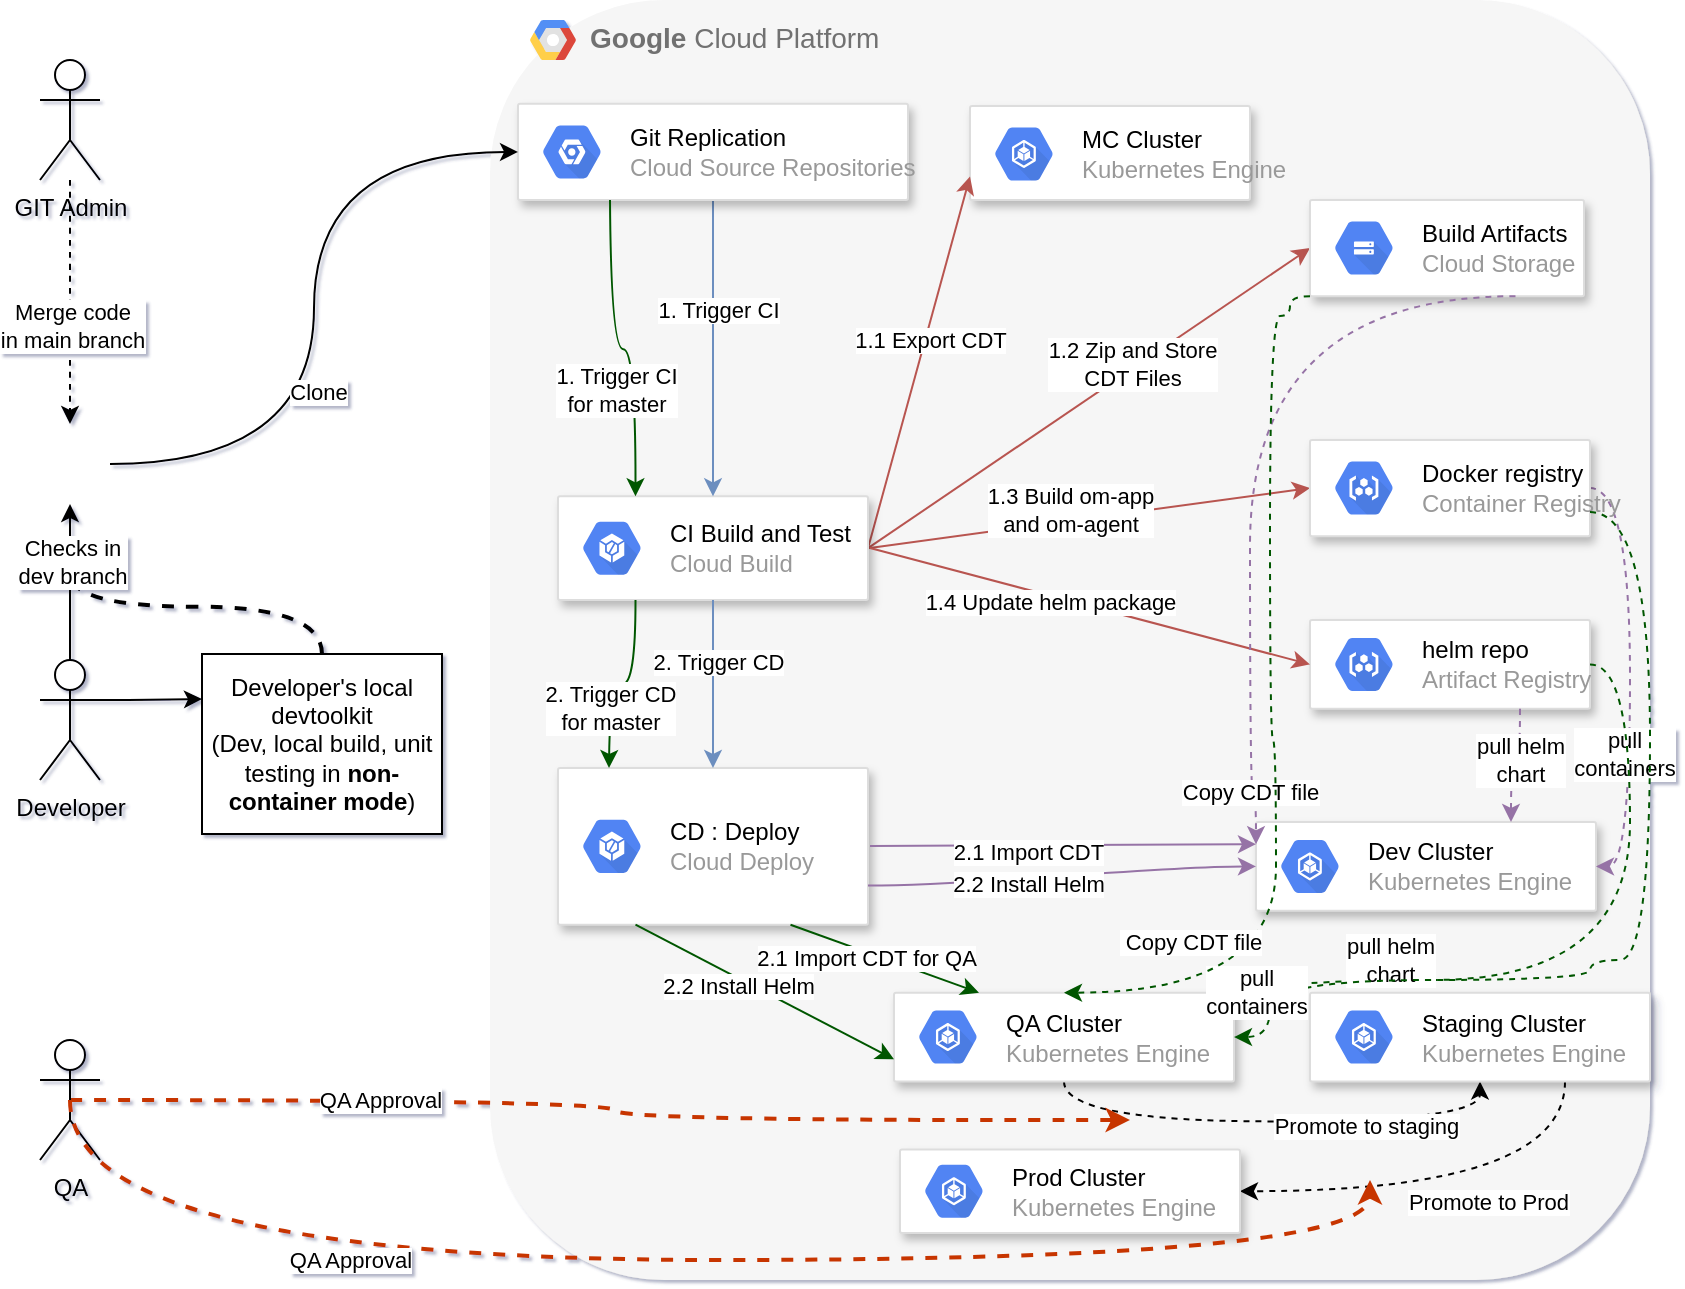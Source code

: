 <mxfile version="23.1.5" type="google">
  <diagram id="QQKn_WMn4RioDi157lZl" name="Page-1">
    <mxGraphModel grid="1" page="1" gridSize="10" guides="1" tooltips="1" connect="1" arrows="1" fold="1" pageScale="1" pageWidth="850" pageHeight="1100" background="none" math="0" shadow="1">
      <root>
        <mxCell id="0" />
        <mxCell id="1" parent="0" />
        <mxCell id="oF0oQtS2ITGSrk9AVXEi-1" value="&lt;b&gt;Google &lt;/b&gt;Cloud Platform" style="fillColor=#F6F6F6;strokeColor=none;shadow=0;gradientColor=none;fontSize=14;align=left;spacing=10;fontColor=#717171;9E9E9E;verticalAlign=top;spacingTop=-4;fontStyle=0;spacingLeft=40;html=1;rounded=1;" vertex="1" parent="1">
          <mxGeometry x="250" y="-100" width="580" height="640" as="geometry" />
        </mxCell>
        <mxCell id="oF0oQtS2ITGSrk9AVXEi-2" value="" style="shape=mxgraph.gcp2.google_cloud_platform;fillColor=#F6F6F6;strokeColor=none;shadow=0;gradientColor=none;" vertex="1" parent="oF0oQtS2ITGSrk9AVXEi-1">
          <mxGeometry width="23" height="20" relative="1" as="geometry">
            <mxPoint x="20" y="10" as="offset" />
          </mxGeometry>
        </mxCell>
        <mxCell id="If-0mIgevZXsEpjP1QxE-1" value="" style="strokeColor=#dddddd;shadow=1;strokeWidth=1;rounded=1;absoluteArcSize=1;arcSize=2;" vertex="1" parent="oF0oQtS2ITGSrk9AVXEi-1">
          <mxGeometry x="383" y="410.997" width="170" height="44.408" as="geometry" />
        </mxCell>
        <mxCell id="If-0mIgevZXsEpjP1QxE-2" value="&lt;font color=&quot;#000000&quot;&gt;Dev Cluster&lt;/font&gt;&lt;br&gt;Kubernetes Engine" style="dashed=0;connectable=0;html=1;fillColor=#5184F3;strokeColor=none;shape=mxgraph.gcp2.hexIcon;prIcon=container_engine;part=1;labelPosition=right;verticalLabelPosition=middle;align=left;verticalAlign=middle;spacingLeft=5;fontColor=#999999;fontSize=12;" vertex="1" parent="If-0mIgevZXsEpjP1QxE-1">
          <mxGeometry y="0.5" width="44" height="39" relative="1" as="geometry">
            <mxPoint x="5" y="-19.5" as="offset" />
          </mxGeometry>
        </mxCell>
        <mxCell id="_12shIrsoWHYiA1d7bjM-2" style="edgeStyle=orthogonalEdgeStyle;rounded=1;orthogonalLoop=1;jettySize=auto;html=1;exitX=0.5;exitY=1;exitDx=0;exitDy=0;entryX=0.5;entryY=1;entryDx=0;entryDy=0;dashed=1;curved=1;" edge="1" parent="oF0oQtS2ITGSrk9AVXEi-1" source="If-0mIgevZXsEpjP1QxE-3" target="If-0mIgevZXsEpjP1QxE-5">
          <mxGeometry relative="1" as="geometry" />
        </mxCell>
        <mxCell id="_12shIrsoWHYiA1d7bjM-5" value="Promote to staging" style="edgeLabel;html=1;align=center;verticalAlign=middle;resizable=0;points=[];" vertex="1" connectable="0" parent="_12shIrsoWHYiA1d7bjM-2">
          <mxGeometry x="0.374" y="-2" relative="1" as="geometry">
            <mxPoint as="offset" />
          </mxGeometry>
        </mxCell>
        <mxCell id="If-0mIgevZXsEpjP1QxE-3" value="" style="strokeColor=#dddddd;shadow=1;strokeWidth=1;rounded=1;absoluteArcSize=1;arcSize=2;" vertex="1" parent="oF0oQtS2ITGSrk9AVXEi-1">
          <mxGeometry x="202" y="496.327" width="170" height="44.408" as="geometry" />
        </mxCell>
        <mxCell id="If-0mIgevZXsEpjP1QxE-4" value="&lt;font color=&quot;#000000&quot;&gt;QA Cluster&lt;/font&gt;&lt;br&gt;Kubernetes Engine" style="dashed=0;connectable=0;html=1;fillColor=#5184F3;strokeColor=none;shape=mxgraph.gcp2.hexIcon;prIcon=container_engine;part=1;labelPosition=right;verticalLabelPosition=middle;align=left;verticalAlign=middle;spacingLeft=5;fontColor=#999999;fontSize=12;" vertex="1" parent="If-0mIgevZXsEpjP1QxE-3">
          <mxGeometry y="0.5" width="44" height="39" relative="1" as="geometry">
            <mxPoint x="5" y="-19.5" as="offset" />
          </mxGeometry>
        </mxCell>
        <mxCell id="_12shIrsoWHYiA1d7bjM-6" style="edgeStyle=orthogonalEdgeStyle;rounded=1;orthogonalLoop=1;jettySize=auto;html=1;exitX=0.75;exitY=1;exitDx=0;exitDy=0;entryX=1;entryY=0.5;entryDx=0;entryDy=0;dashed=1;curved=1;" edge="1" parent="oF0oQtS2ITGSrk9AVXEi-1" source="If-0mIgevZXsEpjP1QxE-5" target="If-0mIgevZXsEpjP1QxE-7">
          <mxGeometry relative="1" as="geometry" />
        </mxCell>
        <mxCell id="_12shIrsoWHYiA1d7bjM-7" value="Promote to Prod" style="edgeLabel;html=1;align=center;verticalAlign=middle;resizable=0;points=[];" vertex="1" connectable="0" parent="_12shIrsoWHYiA1d7bjM-6">
          <mxGeometry x="-0.135" y="5" relative="1" as="geometry">
            <mxPoint as="offset" />
          </mxGeometry>
        </mxCell>
        <mxCell id="If-0mIgevZXsEpjP1QxE-5" value="" style="strokeColor=#dddddd;shadow=1;strokeWidth=1;rounded=1;absoluteArcSize=1;arcSize=2;" vertex="1" parent="oF0oQtS2ITGSrk9AVXEi-1">
          <mxGeometry x="410" y="496.327" width="170" height="44.408" as="geometry" />
        </mxCell>
        <mxCell id="If-0mIgevZXsEpjP1QxE-6" value="&lt;font color=&quot;#000000&quot;&gt;Staging Cluster&lt;/font&gt;&lt;br&gt;Kubernetes Engine" style="dashed=0;connectable=0;html=1;fillColor=#5184F3;strokeColor=none;shape=mxgraph.gcp2.hexIcon;prIcon=container_engine;part=1;labelPosition=right;verticalLabelPosition=middle;align=left;verticalAlign=middle;spacingLeft=5;fontColor=#999999;fontSize=12;" vertex="1" parent="If-0mIgevZXsEpjP1QxE-5">
          <mxGeometry y="0.5" width="44" height="39" relative="1" as="geometry">
            <mxPoint x="5" y="-19.5" as="offset" />
          </mxGeometry>
        </mxCell>
        <mxCell id="If-0mIgevZXsEpjP1QxE-7" value="" style="strokeColor=#dddddd;shadow=1;strokeWidth=1;rounded=1;absoluteArcSize=1;arcSize=2;" vertex="1" parent="oF0oQtS2ITGSrk9AVXEi-1">
          <mxGeometry x="205" y="574.694" width="170" height="41.796" as="geometry" />
        </mxCell>
        <mxCell id="If-0mIgevZXsEpjP1QxE-8" value="&lt;font color=&quot;#000000&quot;&gt;Prod Cluster&lt;/font&gt;&lt;br&gt;Kubernetes Engine" style="dashed=0;connectable=0;html=1;fillColor=#5184F3;strokeColor=none;shape=mxgraph.gcp2.hexIcon;prIcon=container_engine;part=1;labelPosition=right;verticalLabelPosition=middle;align=left;verticalAlign=middle;spacingLeft=5;fontColor=#999999;fontSize=12;" vertex="1" parent="If-0mIgevZXsEpjP1QxE-7">
          <mxGeometry y="0.5" width="44" height="39" relative="1" as="geometry">
            <mxPoint x="5" y="-19.5" as="offset" />
          </mxGeometry>
        </mxCell>
        <mxCell id="-ntYSkyyHuSHk25yaXYM-2" style="rounded=1;orthogonalLoop=1;jettySize=auto;html=1;exitX=1;exitY=0.5;exitDx=0;exitDy=0;entryX=0;entryY=0.5;entryDx=0;entryDy=0;fillColor=#f8cecc;strokeColor=#b85450;curved=1;" edge="1" parent="oF0oQtS2ITGSrk9AVXEi-1" source="If-0mIgevZXsEpjP1QxE-13" target="3A7UByhBiASEJtBvRpdo-1">
          <mxGeometry relative="1" as="geometry" />
        </mxCell>
        <mxCell id="-ntYSkyyHuSHk25yaXYM-7" value="1.2 Zip and Store &lt;br&gt;CDT Files" style="edgeLabel;html=1;align=center;verticalAlign=middle;resizable=0;points=[];" vertex="1" connectable="0" parent="-ntYSkyyHuSHk25yaXYM-2">
          <mxGeometry x="-0.601" y="1" relative="1" as="geometry">
            <mxPoint x="88" y="-61" as="offset" />
          </mxGeometry>
        </mxCell>
        <mxCell id="If-0mIgevZXsEpjP1QxE-9" value="" style="strokeColor=#dddddd;shadow=1;strokeWidth=1;rounded=1;absoluteArcSize=1;arcSize=2;" vertex="1" parent="oF0oQtS2ITGSrk9AVXEi-1">
          <mxGeometry x="240" y="52.98" width="140" height="47.02" as="geometry" />
        </mxCell>
        <mxCell id="If-0mIgevZXsEpjP1QxE-10" value="&lt;font color=&quot;#000000&quot;&gt;MC Cluster&lt;/font&gt;&lt;br&gt;Kubernetes Engine" style="dashed=0;connectable=0;html=1;fillColor=#5184F3;strokeColor=none;shape=mxgraph.gcp2.hexIcon;prIcon=container_engine;part=1;labelPosition=right;verticalLabelPosition=middle;align=left;verticalAlign=middle;spacingLeft=5;fontColor=#999999;fontSize=12;" vertex="1" parent="If-0mIgevZXsEpjP1QxE-9">
          <mxGeometry y="0.5" width="44" height="39" relative="1" as="geometry">
            <mxPoint x="5" y="-19" as="offset" />
          </mxGeometry>
        </mxCell>
        <mxCell id="-ntYSkyyHuSHk25yaXYM-1" style="rounded=1;orthogonalLoop=1;jettySize=auto;html=1;exitX=1;exitY=0.5;exitDx=0;exitDy=0;entryX=0;entryY=0.75;entryDx=0;entryDy=0;fillColor=#f8cecc;strokeColor=#b85450;curved=1;" edge="1" parent="oF0oQtS2ITGSrk9AVXEi-1" source="If-0mIgevZXsEpjP1QxE-13" target="If-0mIgevZXsEpjP1QxE-9">
          <mxGeometry relative="1" as="geometry" />
        </mxCell>
        <mxCell id="-ntYSkyyHuSHk25yaXYM-6" value="1.1 Export CDT" style="edgeLabel;html=1;align=center;verticalAlign=middle;resizable=0;points=[];" vertex="1" connectable="0" parent="-ntYSkyyHuSHk25yaXYM-1">
          <mxGeometry x="-0.18" y="-3" relative="1" as="geometry">
            <mxPoint x="7" y="-29" as="offset" />
          </mxGeometry>
        </mxCell>
        <mxCell id="-ntYSkyyHuSHk25yaXYM-4" style="rounded=1;orthogonalLoop=1;jettySize=auto;html=1;exitX=1;exitY=0.5;exitDx=0;exitDy=0;fillColor=#f8cecc;strokeColor=#b85450;entryX=0;entryY=0.5;entryDx=0;entryDy=0;curved=1;" edge="1" parent="oF0oQtS2ITGSrk9AVXEi-1" source="If-0mIgevZXsEpjP1QxE-13" target="If-0mIgevZXsEpjP1QxE-19">
          <mxGeometry relative="1" as="geometry" />
        </mxCell>
        <mxCell id="rUJCxvnO-5j6mFBclnI_-1" value="1.3 Build om-app&lt;br&gt;and om-agent" style="edgeLabel;html=1;align=center;verticalAlign=middle;resizable=0;points=[];" vertex="1" connectable="0" parent="-ntYSkyyHuSHk25yaXYM-4">
          <mxGeometry x="0.508" y="-3" relative="1" as="geometry">
            <mxPoint x="-66" as="offset" />
          </mxGeometry>
        </mxCell>
        <mxCell id="If-0mIgevZXsEpjP1QxE-13" value="" style="strokeColor=#dddddd;shadow=1;strokeWidth=1;rounded=1;absoluteArcSize=1;arcSize=2;" vertex="1" parent="oF0oQtS2ITGSrk9AVXEi-1">
          <mxGeometry x="34" y="248.16" width="155" height="51.84" as="geometry" />
        </mxCell>
        <mxCell id="If-0mIgevZXsEpjP1QxE-14" value="&lt;font color=&quot;#000000&quot;&gt;CI Build and Test&lt;/font&gt;&lt;br&gt;Cloud Build" style="dashed=0;connectable=0;html=1;fillColor=#5184F3;strokeColor=none;shape=mxgraph.gcp2.hexIcon;prIcon=container_builder;part=1;labelPosition=right;verticalLabelPosition=middle;align=left;verticalAlign=middle;spacingLeft=5;fontColor=#999999;fontSize=12;" vertex="1" parent="If-0mIgevZXsEpjP1QxE-13">
          <mxGeometry y="0.5" width="44" height="39" relative="1" as="geometry">
            <mxPoint x="5" y="-19.5" as="offset" />
          </mxGeometry>
        </mxCell>
        <mxCell id="If-0mIgevZXsEpjP1QxE-21" value="" style="strokeColor=#dddddd;shadow=1;strokeWidth=1;rounded=1;absoluteArcSize=1;arcSize=2;" vertex="1" parent="oF0oQtS2ITGSrk9AVXEi-1">
          <mxGeometry x="410" y="310" width="140" height="44.41" as="geometry" />
        </mxCell>
        <mxCell id="If-0mIgevZXsEpjP1QxE-22" value="&lt;font color=&quot;#000000&quot;&gt;helm repo&lt;/font&gt;&lt;br&gt;Artifact Registry" style="dashed=0;connectable=0;html=1;fillColor=#5184F3;strokeColor=none;shape=mxgraph.gcp2.hexIcon;prIcon=container_registry;part=1;labelPosition=right;verticalLabelPosition=middle;align=left;verticalAlign=middle;spacingLeft=5;fontColor=#999999;fontSize=12;" vertex="1" parent="If-0mIgevZXsEpjP1QxE-21">
          <mxGeometry y="0.5" width="44" height="39" relative="1" as="geometry">
            <mxPoint x="5" y="-19.5" as="offset" />
          </mxGeometry>
        </mxCell>
        <mxCell id="PZPMVkUNlbtNKZpaG6_H-15" style="edgeStyle=orthogonalEdgeStyle;curved=1;rounded=1;orthogonalLoop=1;jettySize=auto;html=1;exitX=1;exitY=0.5;exitDx=0;exitDy=0;entryX=1;entryY=0.5;entryDx=0;entryDy=0;dashed=1;fillColor=#e1d5e7;strokeColor=#9673a6;" edge="1" parent="oF0oQtS2ITGSrk9AVXEi-1" source="If-0mIgevZXsEpjP1QxE-19" target="If-0mIgevZXsEpjP1QxE-1">
          <mxGeometry relative="1" as="geometry" />
        </mxCell>
        <mxCell id="PZPMVkUNlbtNKZpaG6_H-17" value="pull &lt;br&gt;containers" style="edgeLabel;html=1;align=center;verticalAlign=middle;resizable=0;points=[];" vertex="1" connectable="0" parent="PZPMVkUNlbtNKZpaG6_H-15">
          <mxGeometry x="0.348" y="-3" relative="1" as="geometry">
            <mxPoint as="offset" />
          </mxGeometry>
        </mxCell>
        <mxCell id="If-0mIgevZXsEpjP1QxE-19" value="" style="strokeColor=#dddddd;shadow=1;strokeWidth=1;rounded=1;absoluteArcSize=1;arcSize=2;" vertex="1" parent="oF0oQtS2ITGSrk9AVXEi-1">
          <mxGeometry x="410" y="220" width="140" height="48.08" as="geometry" />
        </mxCell>
        <mxCell id="If-0mIgevZXsEpjP1QxE-20" value="&lt;font color=&quot;#000000&quot;&gt;Docker registry&lt;/font&gt;&lt;br&gt;Container Registry" style="dashed=0;connectable=0;html=1;fillColor=#5184F3;strokeColor=none;shape=mxgraph.gcp2.hexIcon;prIcon=container_registry;part=1;labelPosition=right;verticalLabelPosition=middle;align=left;verticalAlign=middle;spacingLeft=5;fontColor=#999999;fontSize=12;" vertex="1" parent="If-0mIgevZXsEpjP1QxE-19">
          <mxGeometry y="0.5" width="44" height="39" relative="1" as="geometry">
            <mxPoint x="5" y="-19.5" as="offset" />
          </mxGeometry>
        </mxCell>
        <mxCell id="8U8LezOaRwoRxtgnIkJz-1" style="edgeStyle=orthogonalEdgeStyle;rounded=0;orthogonalLoop=1;jettySize=auto;html=1;exitX=0.5;exitY=1;exitDx=0;exitDy=0;fillColor=#dae8fc;strokeColor=#6c8ebf;curved=1;" edge="1" parent="oF0oQtS2ITGSrk9AVXEi-1" source="If-0mIgevZXsEpjP1QxE-15" target="If-0mIgevZXsEpjP1QxE-13">
          <mxGeometry relative="1" as="geometry" />
        </mxCell>
        <mxCell id="8U8LezOaRwoRxtgnIkJz-2" value="1. Trigger CI" style="edgeLabel;html=1;align=center;verticalAlign=middle;resizable=0;points=[];" vertex="1" connectable="0" parent="8U8LezOaRwoRxtgnIkJz-1">
          <mxGeometry x="-0.256" y="2" relative="1" as="geometry">
            <mxPoint as="offset" />
          </mxGeometry>
        </mxCell>
        <mxCell id="If-0mIgevZXsEpjP1QxE-15" value="" style="strokeColor=#dddddd;shadow=1;strokeWidth=1;rounded=1;absoluteArcSize=1;arcSize=2;" vertex="1" parent="oF0oQtS2ITGSrk9AVXEi-1">
          <mxGeometry x="14" y="51.92" width="195" height="48.08" as="geometry" />
        </mxCell>
        <mxCell id="If-0mIgevZXsEpjP1QxE-16" value="&lt;font color=&quot;#000000&quot;&gt;Git Replication&lt;/font&gt;&lt;br&gt;Cloud Source Repositories" style="dashed=0;connectable=0;html=1;fillColor=#5184F3;strokeColor=none;shape=mxgraph.gcp2.hexIcon;prIcon=placeholder;part=1;labelPosition=right;verticalLabelPosition=middle;align=left;verticalAlign=middle;spacingLeft=5;fontColor=#999999;fontSize=12;" vertex="1" parent="If-0mIgevZXsEpjP1QxE-15">
          <mxGeometry y="0.5" width="44" height="39" relative="1" as="geometry">
            <mxPoint x="5" y="-19.5" as="offset" />
          </mxGeometry>
        </mxCell>
        <mxCell id="3A7UByhBiASEJtBvRpdo-1" value="" style="strokeColor=#dddddd;shadow=1;strokeWidth=1;rounded=1;absoluteArcSize=1;arcSize=2;" vertex="1" parent="oF0oQtS2ITGSrk9AVXEi-1">
          <mxGeometry x="410" y="100.0" width="137" height="48.08" as="geometry" />
        </mxCell>
        <mxCell id="3A7UByhBiASEJtBvRpdo-2" value="&lt;font color=&quot;#000000&quot;&gt;Build Artifacts&lt;/font&gt;&lt;br&gt;Cloud Storage" style="dashed=0;connectable=0;html=1;fillColor=#5184F3;strokeColor=none;shape=mxgraph.gcp2.hexIcon;prIcon=cloud_storage;part=1;labelPosition=right;verticalLabelPosition=middle;align=left;verticalAlign=middle;spacingLeft=5;fontColor=#999999;fontSize=12;" vertex="1" parent="3A7UByhBiASEJtBvRpdo-1">
          <mxGeometry y="0.5" width="44" height="39" relative="1" as="geometry">
            <mxPoint x="5" y="-19.5" as="offset" />
          </mxGeometry>
        </mxCell>
        <mxCell id="rUJCxvnO-5j6mFBclnI_-2" style="rounded=1;orthogonalLoop=1;jettySize=auto;html=1;entryX=0;entryY=0.5;entryDx=0;entryDy=0;fillColor=#f8cecc;strokeColor=#b85450;curved=1;" edge="1" parent="oF0oQtS2ITGSrk9AVXEi-1" target="If-0mIgevZXsEpjP1QxE-21">
          <mxGeometry relative="1" as="geometry">
            <mxPoint x="190" y="274" as="sourcePoint" />
            <mxPoint x="262.5" y="437.551" as="targetPoint" />
          </mxGeometry>
        </mxCell>
        <mxCell id="rUJCxvnO-5j6mFBclnI_-3" value="1.4 Update helm package" style="edgeLabel;html=1;align=center;verticalAlign=middle;resizable=0;points=[];" vertex="1" connectable="0" parent="rUJCxvnO-5j6mFBclnI_-2">
          <mxGeometry x="-0.18" y="-3" relative="1" as="geometry">
            <mxPoint as="offset" />
          </mxGeometry>
        </mxCell>
        <mxCell id="R6OOGu9BmOXy-UnXjphQ-1" value="" style="strokeColor=#dddddd;shadow=1;strokeWidth=1;rounded=1;absoluteArcSize=1;arcSize=2;" vertex="1" parent="oF0oQtS2ITGSrk9AVXEi-1">
          <mxGeometry x="34" y="384.0" width="155" height="78.367" as="geometry" />
        </mxCell>
        <mxCell id="R6OOGu9BmOXy-UnXjphQ-2" value="&lt;font color=&quot;#000000&quot;&gt;CD : Deploy&lt;/font&gt;&lt;br&gt;Cloud Deploy" style="dashed=0;connectable=0;html=1;fillColor=#5184F3;strokeColor=none;shape=mxgraph.gcp2.hexIcon;prIcon=container_builder;part=1;labelPosition=right;verticalLabelPosition=middle;align=left;verticalAlign=middle;spacingLeft=5;fontColor=#999999;fontSize=12;" vertex="1" parent="R6OOGu9BmOXy-UnXjphQ-1">
          <mxGeometry y="0.5" width="44" height="39" relative="1" as="geometry">
            <mxPoint x="5" y="-19.5" as="offset" />
          </mxGeometry>
        </mxCell>
        <mxCell id="PZPMVkUNlbtNKZpaG6_H-1" style="edgeStyle=orthogonalEdgeStyle;rounded=0;orthogonalLoop=1;jettySize=auto;html=1;exitX=0.5;exitY=1;exitDx=0;exitDy=0;fillColor=#dae8fc;strokeColor=#6c8ebf;entryX=0.5;entryY=0;entryDx=0;entryDy=0;curved=1;" edge="1" parent="oF0oQtS2ITGSrk9AVXEi-1" source="If-0mIgevZXsEpjP1QxE-13" target="R6OOGu9BmOXy-UnXjphQ-1">
          <mxGeometry relative="1" as="geometry">
            <mxPoint x="122.5" y="159.347" as="sourcePoint" />
            <mxPoint x="102.5" y="261.224" as="targetPoint" />
          </mxGeometry>
        </mxCell>
        <mxCell id="PZPMVkUNlbtNKZpaG6_H-2" value="2. Trigger CD" style="edgeLabel;html=1;align=center;verticalAlign=middle;resizable=0;points=[];" vertex="1" connectable="0" parent="PZPMVkUNlbtNKZpaG6_H-1">
          <mxGeometry x="-0.256" y="2" relative="1" as="geometry">
            <mxPoint as="offset" />
          </mxGeometry>
        </mxCell>
        <mxCell id="PZPMVkUNlbtNKZpaG6_H-7" style="rounded=1;orthogonalLoop=1;jettySize=auto;html=1;fillColor=#e1d5e7;strokeColor=#9673a6;entryX=0;entryY=0.25;entryDx=0;entryDy=0;curved=1;" edge="1" parent="oF0oQtS2ITGSrk9AVXEi-1" target="If-0mIgevZXsEpjP1QxE-1">
          <mxGeometry relative="1" as="geometry">
            <mxPoint x="190" y="423" as="sourcePoint" />
            <mxPoint x="390" y="400" as="targetPoint" />
            <Array as="points" />
          </mxGeometry>
        </mxCell>
        <mxCell id="PZPMVkUNlbtNKZpaG6_H-8" value="2.1 Import CDT" style="edgeLabel;html=1;align=center;verticalAlign=middle;resizable=0;points=[];" vertex="1" connectable="0" parent="PZPMVkUNlbtNKZpaG6_H-7">
          <mxGeometry x="-0.18" y="-3" relative="1" as="geometry">
            <mxPoint as="offset" />
          </mxGeometry>
        </mxCell>
        <mxCell id="PZPMVkUNlbtNKZpaG6_H-11" style="rounded=1;orthogonalLoop=1;jettySize=auto;html=1;fillColor=#e1d5e7;strokeColor=#9673a6;entryX=0;entryY=0.5;entryDx=0;entryDy=0;exitX=1;exitY=0.75;exitDx=0;exitDy=0;edgeStyle=entityRelationEdgeStyle;curved=1;" edge="1" parent="oF0oQtS2ITGSrk9AVXEi-1" source="R6OOGu9BmOXy-UnXjphQ-1" target="If-0mIgevZXsEpjP1QxE-1">
          <mxGeometry relative="1" as="geometry">
            <mxPoint x="189" y="442.404" as="sourcePoint" />
            <mxPoint x="383" y="439.421" as="targetPoint" />
          </mxGeometry>
        </mxCell>
        <mxCell id="PZPMVkUNlbtNKZpaG6_H-12" value="2.2 Install Helm" style="edgeLabel;html=1;align=center;verticalAlign=middle;resizable=0;points=[];" vertex="1" connectable="0" parent="PZPMVkUNlbtNKZpaG6_H-11">
          <mxGeometry x="-0.18" y="-3" relative="1" as="geometry">
            <mxPoint as="offset" />
          </mxGeometry>
        </mxCell>
        <mxCell id="PZPMVkUNlbtNKZpaG6_H-9" style="edgeStyle=orthogonalEdgeStyle;rounded=1;orthogonalLoop=1;jettySize=auto;html=1;exitX=0.75;exitY=1;exitDx=0;exitDy=0;dashed=1;fillColor=#e1d5e7;strokeColor=#9673a6;curved=1;entryX=0;entryY=0.25;entryDx=0;entryDy=0;" edge="1" parent="oF0oQtS2ITGSrk9AVXEi-1" source="3A7UByhBiASEJtBvRpdo-1" target="If-0mIgevZXsEpjP1QxE-1">
          <mxGeometry relative="1" as="geometry">
            <mxPoint x="380" y="400" as="targetPoint" />
            <Array as="points">
              <mxPoint x="380" y="148" />
              <mxPoint x="380" y="398" />
              <mxPoint x="383" y="398" />
            </Array>
          </mxGeometry>
        </mxCell>
        <mxCell id="PZPMVkUNlbtNKZpaG6_H-10" value="Copy CDT file" style="edgeLabel;html=1;align=center;verticalAlign=middle;resizable=0;points=[];" vertex="1" connectable="0" parent="PZPMVkUNlbtNKZpaG6_H-9">
          <mxGeometry x="0.773" y="-1" relative="1" as="geometry">
            <mxPoint x="1" y="17" as="offset" />
          </mxGeometry>
        </mxCell>
        <mxCell id="PZPMVkUNlbtNKZpaG6_H-16" style="edgeStyle=orthogonalEdgeStyle;curved=1;rounded=1;orthogonalLoop=1;jettySize=auto;html=1;exitX=0.75;exitY=1;exitDx=0;exitDy=0;entryX=0.75;entryY=0;entryDx=0;entryDy=0;dashed=1;fillColor=#e1d5e7;strokeColor=#9673a6;" edge="1" parent="oF0oQtS2ITGSrk9AVXEi-1" source="If-0mIgevZXsEpjP1QxE-21" target="If-0mIgevZXsEpjP1QxE-1">
          <mxGeometry relative="1" as="geometry">
            <mxPoint x="560" y="254.04" as="sourcePoint" />
            <mxPoint x="563" y="430.201" as="targetPoint" />
          </mxGeometry>
        </mxCell>
        <mxCell id="PZPMVkUNlbtNKZpaG6_H-18" value="pull helm &lt;br&gt;chart" style="edgeLabel;html=1;align=center;verticalAlign=middle;resizable=0;points=[];" vertex="1" connectable="0" parent="PZPMVkUNlbtNKZpaG6_H-16">
          <mxGeometry x="-0.185" relative="1" as="geometry">
            <mxPoint as="offset" />
          </mxGeometry>
        </mxCell>
        <mxCell id="PZPMVkUNlbtNKZpaG6_H-22" style="edgeStyle=orthogonalEdgeStyle;rounded=0;orthogonalLoop=1;jettySize=auto;html=1;exitX=0.5;exitY=1;exitDx=0;exitDy=0;fillColor=#008a00;strokeColor=#005700;entryX=0.25;entryY=0;entryDx=0;entryDy=0;curved=1;" edge="1" parent="oF0oQtS2ITGSrk9AVXEi-1" target="If-0mIgevZXsEpjP1QxE-13">
          <mxGeometry relative="1" as="geometry">
            <mxPoint x="60" y="100" as="sourcePoint" />
            <mxPoint x="60" y="248.16" as="targetPoint" />
          </mxGeometry>
        </mxCell>
        <mxCell id="PZPMVkUNlbtNKZpaG6_H-23" value="1. Trigger CI&lt;br&gt;for master" style="edgeLabel;html=1;align=center;verticalAlign=middle;resizable=0;points=[];" vertex="1" connectable="0" parent="PZPMVkUNlbtNKZpaG6_H-22">
          <mxGeometry x="-0.256" y="2" relative="1" as="geometry">
            <mxPoint y="35" as="offset" />
          </mxGeometry>
        </mxCell>
        <mxCell id="PZPMVkUNlbtNKZpaG6_H-28" style="rounded=1;orthogonalLoop=1;jettySize=auto;html=1;fillColor=#008a00;strokeColor=#005700;exitX=0.25;exitY=1;exitDx=0;exitDy=0;entryX=0;entryY=0.75;entryDx=0;entryDy=0;curved=1;" edge="1" parent="oF0oQtS2ITGSrk9AVXEi-1" source="R6OOGu9BmOXy-UnXjphQ-1" target="If-0mIgevZXsEpjP1QxE-3">
          <mxGeometry relative="1" as="geometry">
            <mxPoint x="199" y="452.776" as="sourcePoint" />
            <mxPoint x="393" y="443.201" as="targetPoint" />
          </mxGeometry>
        </mxCell>
        <mxCell id="PZPMVkUNlbtNKZpaG6_H-29" value="2.2 Install Helm" style="edgeLabel;html=1;align=center;verticalAlign=middle;resizable=0;points=[];" vertex="1" connectable="0" parent="PZPMVkUNlbtNKZpaG6_H-28">
          <mxGeometry x="-0.18" y="-3" relative="1" as="geometry">
            <mxPoint as="offset" />
          </mxGeometry>
        </mxCell>
        <mxCell id="PZPMVkUNlbtNKZpaG6_H-26" style="rounded=1;orthogonalLoop=1;jettySize=auto;html=1;fillColor=#008a00;strokeColor=#005700;entryX=0.25;entryY=0;entryDx=0;entryDy=0;exitX=0.75;exitY=1;exitDx=0;exitDy=0;curved=1;" edge="1" parent="oF0oQtS2ITGSrk9AVXEi-1" source="R6OOGu9BmOXy-UnXjphQ-1" target="If-0mIgevZXsEpjP1QxE-3">
          <mxGeometry relative="1" as="geometry">
            <mxPoint x="150" y="460" as="sourcePoint" />
            <mxPoint x="393" y="432.099" as="targetPoint" />
            <Array as="points" />
          </mxGeometry>
        </mxCell>
        <mxCell id="PZPMVkUNlbtNKZpaG6_H-27" value="2.1 Import CDT for QA" style="edgeLabel;html=1;align=center;verticalAlign=middle;resizable=0;points=[];" vertex="1" connectable="0" parent="PZPMVkUNlbtNKZpaG6_H-26">
          <mxGeometry x="-0.18" y="-3" relative="1" as="geometry">
            <mxPoint as="offset" />
          </mxGeometry>
        </mxCell>
        <mxCell id="PZPMVkUNlbtNKZpaG6_H-32" style="edgeStyle=orthogonalEdgeStyle;curved=1;rounded=1;orthogonalLoop=1;jettySize=auto;html=1;exitX=1;exitY=0.5;exitDx=0;exitDy=0;entryX=1;entryY=0.25;entryDx=0;entryDy=0;dashed=1;fillColor=#008a00;strokeColor=#005700;" edge="1" parent="oF0oQtS2ITGSrk9AVXEi-1" source="If-0mIgevZXsEpjP1QxE-21" target="If-0mIgevZXsEpjP1QxE-3">
          <mxGeometry relative="1" as="geometry">
            <mxPoint x="525.0" y="364.41" as="sourcePoint" />
            <mxPoint x="520.5" y="420.997" as="targetPoint" />
            <Array as="points">
              <mxPoint x="570" y="332" />
              <mxPoint x="570" y="490" />
              <mxPoint x="372" y="490" />
            </Array>
          </mxGeometry>
        </mxCell>
        <mxCell id="PZPMVkUNlbtNKZpaG6_H-33" value="pull helm &lt;br&gt;chart" style="edgeLabel;html=1;align=center;verticalAlign=middle;resizable=0;points=[];" vertex="1" connectable="0" parent="PZPMVkUNlbtNKZpaG6_H-32">
          <mxGeometry x="-0.185" relative="1" as="geometry">
            <mxPoint x="-120" y="8" as="offset" />
          </mxGeometry>
        </mxCell>
        <mxCell id="PZPMVkUNlbtNKZpaG6_H-30" style="edgeStyle=orthogonalEdgeStyle;curved=1;rounded=1;orthogonalLoop=1;jettySize=auto;html=1;exitX=1;exitY=0.75;exitDx=0;exitDy=0;dashed=1;fillColor=#008a00;strokeColor=#005700;entryX=1;entryY=0.5;entryDx=0;entryDy=0;" edge="1" parent="oF0oQtS2ITGSrk9AVXEi-1" source="If-0mIgevZXsEpjP1QxE-19" target="If-0mIgevZXsEpjP1QxE-3">
          <mxGeometry relative="1" as="geometry">
            <mxPoint x="560" y="254.04" as="sourcePoint" />
            <mxPoint x="563" y="443.201" as="targetPoint" />
            <Array as="points">
              <mxPoint x="580" y="256" />
              <mxPoint x="580" y="480" />
              <mxPoint x="550" y="480" />
              <mxPoint x="550" y="490" />
              <mxPoint x="390" y="490" />
              <mxPoint x="390" y="519" />
            </Array>
          </mxGeometry>
        </mxCell>
        <mxCell id="PZPMVkUNlbtNKZpaG6_H-31" value="pull &lt;br&gt;containers" style="edgeLabel;html=1;align=center;verticalAlign=middle;resizable=0;points=[];" vertex="1" connectable="0" parent="PZPMVkUNlbtNKZpaG6_H-30">
          <mxGeometry x="0.348" y="-3" relative="1" as="geometry">
            <mxPoint x="-124" y="9" as="offset" />
          </mxGeometry>
        </mxCell>
        <mxCell id="_12shIrsoWHYiA1d7bjM-11" style="edgeStyle=orthogonalEdgeStyle;rounded=1;orthogonalLoop=1;jettySize=auto;html=1;exitX=0;exitY=1;exitDx=0;exitDy=0;dashed=1;fillColor=#008a00;strokeColor=#005700;curved=1;entryX=0.5;entryY=0;entryDx=0;entryDy=0;" edge="1" parent="oF0oQtS2ITGSrk9AVXEi-1" source="3A7UByhBiASEJtBvRpdo-1" target="If-0mIgevZXsEpjP1QxE-3">
          <mxGeometry relative="1" as="geometry">
            <mxPoint x="393" y="432.099" as="targetPoint" />
            <mxPoint x="488.5" y="158.08" as="sourcePoint" />
            <Array as="points">
              <mxPoint x="400" y="148" />
              <mxPoint x="400" y="158" />
              <mxPoint x="390" y="158" />
              <mxPoint x="390" y="370" />
              <mxPoint x="393" y="370" />
              <mxPoint x="393" y="496" />
            </Array>
          </mxGeometry>
        </mxCell>
        <mxCell id="_12shIrsoWHYiA1d7bjM-12" value="&amp;nbsp;Copy CDT file" style="edgeLabel;html=1;align=center;verticalAlign=middle;resizable=0;points=[];" vertex="1" connectable="0" parent="_12shIrsoWHYiA1d7bjM-11">
          <mxGeometry x="0.773" y="-1" relative="1" as="geometry">
            <mxPoint x="9" y="-25" as="offset" />
          </mxGeometry>
        </mxCell>
        <mxCell id="_12shIrsoWHYiA1d7bjM-13" style="edgeStyle=orthogonalEdgeStyle;curved=1;rounded=1;orthogonalLoop=1;jettySize=auto;html=1;exitX=0.5;exitY=0;exitDx=0;exitDy=0;dashed=1;strokeWidth=2;" edge="1" parent="1" source="oF0oQtS2ITGSrk9AVXEi-3">
          <mxGeometry relative="1" as="geometry">
            <mxPoint x="40" y="178.667" as="targetPoint" />
          </mxGeometry>
        </mxCell>
        <mxCell id="oF0oQtS2ITGSrk9AVXEi-3" value="Developer&#39;s local devtoolkit&lt;br&gt;(Dev, local build, unit testing in &lt;b&gt;non-container mode&lt;/b&gt;)" style="rounded=0;whiteSpace=wrap;html=1;" vertex="1" parent="1">
          <mxGeometry x="106" y="227" width="120" height="90" as="geometry" />
        </mxCell>
        <mxCell id="3A7UByhBiASEJtBvRpdo-5" style="edgeStyle=orthogonalEdgeStyle;rounded=0;orthogonalLoop=1;jettySize=auto;html=1;exitX=1;exitY=0.333;exitDx=0;exitDy=0;exitPerimeter=0;entryX=0;entryY=0.25;entryDx=0;entryDy=0;curved=1;" edge="1" parent="1" source="5Ie1dQfv5R42Xt784bnS-1" target="oF0oQtS2ITGSrk9AVXEi-3">
          <mxGeometry relative="1" as="geometry" />
        </mxCell>
        <mxCell id="3A7UByhBiASEJtBvRpdo-6" style="edgeStyle=orthogonalEdgeStyle;rounded=0;orthogonalLoop=1;jettySize=auto;html=1;exitX=0.5;exitY=0;exitDx=0;exitDy=0;exitPerimeter=0;entryX=0.5;entryY=1;entryDx=0;entryDy=0;curved=1;" edge="1" parent="1" source="5Ie1dQfv5R42Xt784bnS-1" target="UDltqo7qa3MX2ukajP03-3">
          <mxGeometry relative="1" as="geometry" />
        </mxCell>
        <mxCell id="3A7UByhBiASEJtBvRpdo-7" value="Checks in &lt;br&gt;dev branch" style="edgeLabel;html=1;align=center;verticalAlign=middle;resizable=0;points=[];" vertex="1" connectable="0" parent="3A7UByhBiASEJtBvRpdo-6">
          <mxGeometry x="0.256" y="-1" relative="1" as="geometry">
            <mxPoint as="offset" />
          </mxGeometry>
        </mxCell>
        <mxCell id="5Ie1dQfv5R42Xt784bnS-1" value="Developer" style="shape=umlActor;verticalLabelPosition=bottom;verticalAlign=top;html=1;outlineConnect=0;" vertex="1" parent="1">
          <mxGeometry x="25" y="230" width="30" height="60" as="geometry" />
        </mxCell>
        <mxCell id="UDltqo7qa3MX2ukajP03-4" style="edgeStyle=orthogonalEdgeStyle;rounded=0;orthogonalLoop=1;jettySize=auto;html=1;exitX=1;exitY=0.5;exitDx=0;exitDy=0;entryX=0;entryY=0.5;entryDx=0;entryDy=0;curved=1;" edge="1" parent="1" source="UDltqo7qa3MX2ukajP03-3" target="If-0mIgevZXsEpjP1QxE-15">
          <mxGeometry relative="1" as="geometry" />
        </mxCell>
        <mxCell id="UDltqo7qa3MX2ukajP03-6" value="Clone" style="edgeLabel;html=1;align=center;verticalAlign=middle;resizable=0;points=[];" vertex="1" connectable="0" parent="UDltqo7qa3MX2ukajP03-4">
          <mxGeometry x="-0.233" y="-2" relative="1" as="geometry">
            <mxPoint as="offset" />
          </mxGeometry>
        </mxCell>
        <mxCell id="UDltqo7qa3MX2ukajP03-3" value="" style="shape=image;html=1;verticalAlign=top;verticalLabelPosition=bottom;labelBackgroundColor=#ffffff;imageAspect=0;aspect=fixed;image=https://cdn4.iconfinder.com/data/icons/social-media-and-logos-12/32/Logo_Github-128.png;" vertex="1" parent="1">
          <mxGeometry x="20" y="112" width="40" height="40" as="geometry" />
        </mxCell>
        <mxCell id="PZPMVkUNlbtNKZpaG6_H-20" style="edgeStyle=orthogonalEdgeStyle;curved=1;rounded=1;orthogonalLoop=1;jettySize=auto;html=1;dashed=1;" edge="1" parent="1" source="PZPMVkUNlbtNKZpaG6_H-19" target="UDltqo7qa3MX2ukajP03-3">
          <mxGeometry relative="1" as="geometry" />
        </mxCell>
        <mxCell id="PZPMVkUNlbtNKZpaG6_H-21" value="Merge code &lt;br&gt;in main branch" style="edgeLabel;html=1;align=center;verticalAlign=middle;resizable=0;points=[];" vertex="1" connectable="0" parent="PZPMVkUNlbtNKZpaG6_H-20">
          <mxGeometry x="0.197" y="1" relative="1" as="geometry">
            <mxPoint as="offset" />
          </mxGeometry>
        </mxCell>
        <mxCell id="PZPMVkUNlbtNKZpaG6_H-19" value="GIT Admin" style="shape=umlActor;verticalLabelPosition=bottom;verticalAlign=top;html=1;outlineConnect=0;" vertex="1" parent="1">
          <mxGeometry x="25" y="-70" width="30" height="60" as="geometry" />
        </mxCell>
        <mxCell id="PZPMVkUNlbtNKZpaG6_H-24" style="edgeStyle=orthogonalEdgeStyle;rounded=0;orthogonalLoop=1;jettySize=auto;html=1;exitX=0.25;exitY=1;exitDx=0;exitDy=0;fillColor=#008a00;strokeColor=#005700;entryX=0.5;entryY=0;entryDx=0;entryDy=0;curved=1;" edge="1" parent="1" source="If-0mIgevZXsEpjP1QxE-13">
          <mxGeometry relative="1" as="geometry">
            <mxPoint x="309.5" y="200" as="sourcePoint" />
            <mxPoint x="309.5" y="284" as="targetPoint" />
          </mxGeometry>
        </mxCell>
        <mxCell id="PZPMVkUNlbtNKZpaG6_H-25" value="2. Trigger CD &lt;br&gt;for master" style="edgeLabel;html=1;align=center;verticalAlign=middle;resizable=0;points=[];" vertex="1" connectable="0" parent="PZPMVkUNlbtNKZpaG6_H-24">
          <mxGeometry x="-0.256" y="2" relative="1" as="geometry">
            <mxPoint x="-15" y="18" as="offset" />
          </mxGeometry>
        </mxCell>
        <mxCell id="_12shIrsoWHYiA1d7bjM-3" style="edgeStyle=orthogonalEdgeStyle;rounded=1;orthogonalLoop=1;jettySize=auto;html=1;exitX=0.5;exitY=0.5;exitDx=0;exitDy=0;exitPerimeter=0;dashed=1;fillColor=#fa6800;strokeColor=#C73500;strokeWidth=2;curved=1;" edge="1" parent="1" source="_12shIrsoWHYiA1d7bjM-1">
          <mxGeometry relative="1" as="geometry">
            <mxPoint x="570" y="460" as="targetPoint" />
          </mxGeometry>
        </mxCell>
        <mxCell id="_12shIrsoWHYiA1d7bjM-4" value="QA Approval" style="edgeLabel;html=1;align=center;verticalAlign=middle;resizable=0;points=[];" vertex="1" connectable="0" parent="_12shIrsoWHYiA1d7bjM-3">
          <mxGeometry x="-0.428" relative="1" as="geometry">
            <mxPoint as="offset" />
          </mxGeometry>
        </mxCell>
        <mxCell id="_12shIrsoWHYiA1d7bjM-1" value="QA" style="shape=umlActor;verticalLabelPosition=bottom;verticalAlign=top;html=1;outlineConnect=0;" vertex="1" parent="1">
          <mxGeometry x="25" y="420" width="30" height="60" as="geometry" />
        </mxCell>
        <mxCell id="_12shIrsoWHYiA1d7bjM-9" style="edgeStyle=orthogonalEdgeStyle;rounded=1;orthogonalLoop=1;jettySize=auto;html=1;exitX=0.5;exitY=0.5;exitDx=0;exitDy=0;exitPerimeter=0;dashed=1;fillColor=#fa6800;strokeColor=#C73500;strokeWidth=2;curved=1;" edge="1" parent="1" source="_12shIrsoWHYiA1d7bjM-1">
          <mxGeometry relative="1" as="geometry">
            <mxPoint x="690" y="490" as="targetPoint" />
            <mxPoint x="50" y="460" as="sourcePoint" />
            <Array as="points">
              <mxPoint x="40" y="530" />
              <mxPoint x="690" y="530" />
            </Array>
          </mxGeometry>
        </mxCell>
        <mxCell id="_12shIrsoWHYiA1d7bjM-10" value="QA Approval" style="edgeLabel;html=1;align=center;verticalAlign=middle;resizable=0;points=[];" vertex="1" connectable="0" parent="_12shIrsoWHYiA1d7bjM-9">
          <mxGeometry x="-0.428" relative="1" as="geometry">
            <mxPoint as="offset" />
          </mxGeometry>
        </mxCell>
      </root>
    </mxGraphModel>
  </diagram>
</mxfile>
